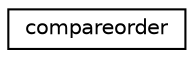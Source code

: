 digraph "Graphical Class Hierarchy"
{
  edge [fontname="Helvetica",fontsize="10",labelfontname="Helvetica",labelfontsize="10"];
  node [fontname="Helvetica",fontsize="10",shape=record];
  rankdir="LR";
  Node1 [label="compareorder",height=0.2,width=0.4,color="black", fillcolor="white", style="filled",URL="$structcompareorder.html"];
}

